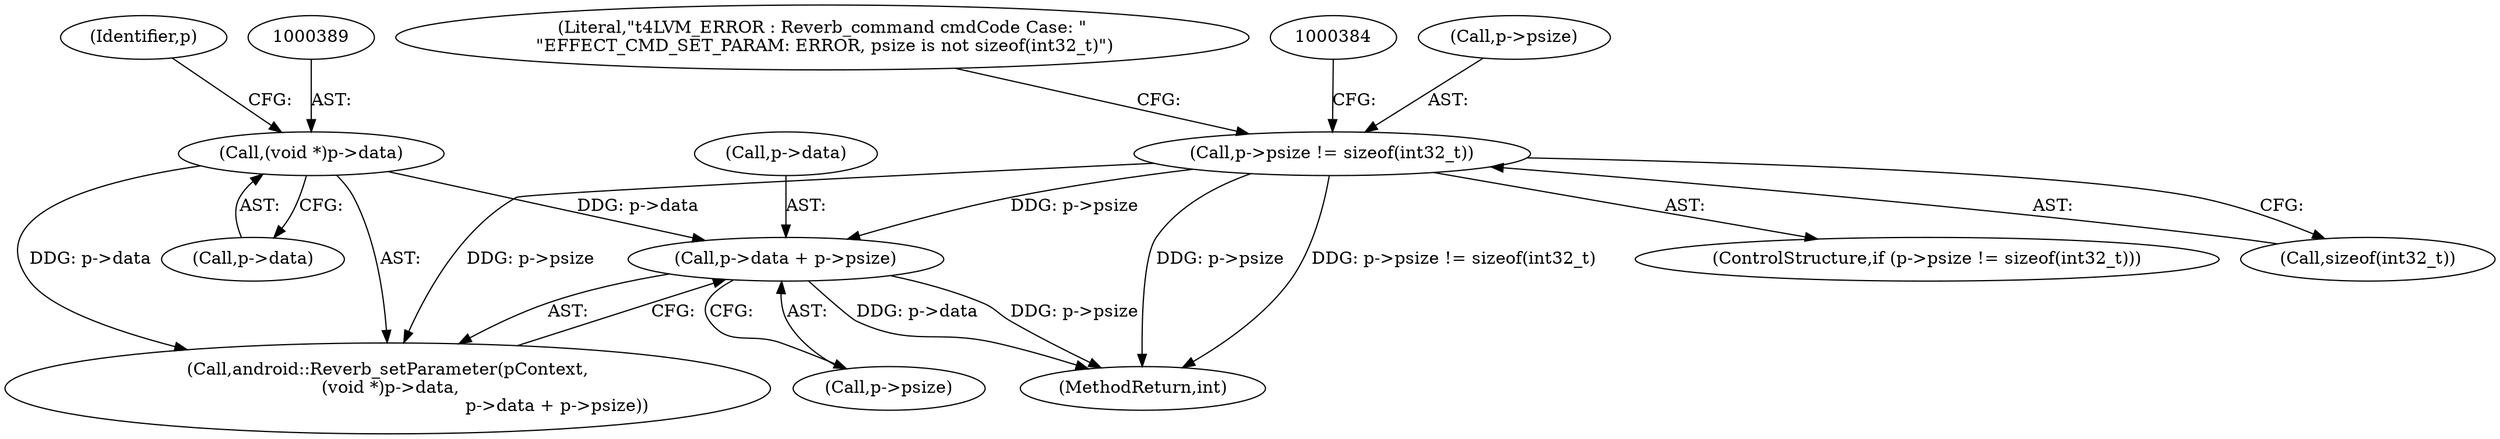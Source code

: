 digraph "0_Android_aeea52da00d210587fb3ed895de3d5f2e0264c88_6@pointer" {
"1000393" [label="(Call,p->data + p->psize)"];
"1000388" [label="(Call,(void *)p->data)"];
"1000369" [label="(Call,p->psize != sizeof(int32_t))"];
"1000368" [label="(ControlStructure,if (p->psize != sizeof(int32_t)))"];
"1000390" [label="(Call,p->data)"];
"1000388" [label="(Call,(void *)p->data)"];
"1000386" [label="(Call,android::Reverb_setParameter(pContext,\n (void *)p->data,\n                                                              p->data + p->psize))"];
"1000370" [label="(Call,p->psize)"];
"1000393" [label="(Call,p->data + p->psize)"];
"1000394" [label="(Call,p->data)"];
"1000377" [label="(Literal,\"\t4LVM_ERROR : Reverb_command cmdCode Case: \"\n \"EFFECT_CMD_SET_PARAM: ERROR, psize is not sizeof(int32_t)\")"];
"1000373" [label="(Call,sizeof(int32_t))"];
"1000369" [label="(Call,p->psize != sizeof(int32_t))"];
"1000641" [label="(MethodReturn,int)"];
"1000395" [label="(Identifier,p)"];
"1000397" [label="(Call,p->psize)"];
"1000393" -> "1000386"  [label="AST: "];
"1000393" -> "1000397"  [label="CFG: "];
"1000394" -> "1000393"  [label="AST: "];
"1000397" -> "1000393"  [label="AST: "];
"1000386" -> "1000393"  [label="CFG: "];
"1000393" -> "1000641"  [label="DDG: p->psize"];
"1000393" -> "1000641"  [label="DDG: p->data"];
"1000388" -> "1000393"  [label="DDG: p->data"];
"1000369" -> "1000393"  [label="DDG: p->psize"];
"1000388" -> "1000386"  [label="AST: "];
"1000388" -> "1000390"  [label="CFG: "];
"1000389" -> "1000388"  [label="AST: "];
"1000390" -> "1000388"  [label="AST: "];
"1000395" -> "1000388"  [label="CFG: "];
"1000388" -> "1000386"  [label="DDG: p->data"];
"1000369" -> "1000368"  [label="AST: "];
"1000369" -> "1000373"  [label="CFG: "];
"1000370" -> "1000369"  [label="AST: "];
"1000373" -> "1000369"  [label="AST: "];
"1000377" -> "1000369"  [label="CFG: "];
"1000384" -> "1000369"  [label="CFG: "];
"1000369" -> "1000641"  [label="DDG: p->psize != sizeof(int32_t)"];
"1000369" -> "1000641"  [label="DDG: p->psize"];
"1000369" -> "1000386"  [label="DDG: p->psize"];
}
